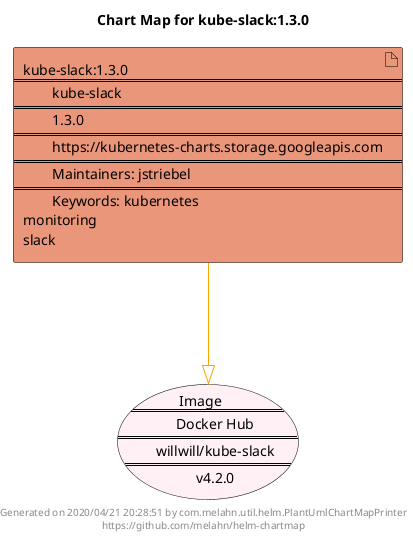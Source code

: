@startuml
skinparam linetype ortho
skinparam backgroundColor white
skinparam usecaseBorderColor black
skinparam usecaseArrowColor LightSlateGray
skinparam artifactBorderColor black
skinparam artifactArrowColor LightSlateGray

title Chart Map for kube-slack:1.3.0

'There is one referenced Helm Chart
artifact "kube-slack:1.3.0\n====\n\tkube-slack\n====\n\t1.3.0\n====\n\thttps://kubernetes-charts.storage.googleapis.com\n====\n\tMaintainers: jstriebel\n====\n\tKeywords: kubernetes\nmonitoring\nslack" as kube_slack_1_3_0 #DarkSalmon

'There is one referenced Docker Image
usecase "Image\n====\n\tDocker Hub\n====\n\twillwill/kube-slack\n====\n\tv4.2.0" as willwill_kube_slack_v4_2_0 #LavenderBlush

'Chart Dependencies
kube_slack_1_3_0--[#orange]-|>willwill_kube_slack_v4_2_0

center footer Generated on 2020/04/21 20:28:51 by com.melahn.util.helm.PlantUmlChartMapPrinter\nhttps://github.com/melahn/helm-chartmap
@enduml
